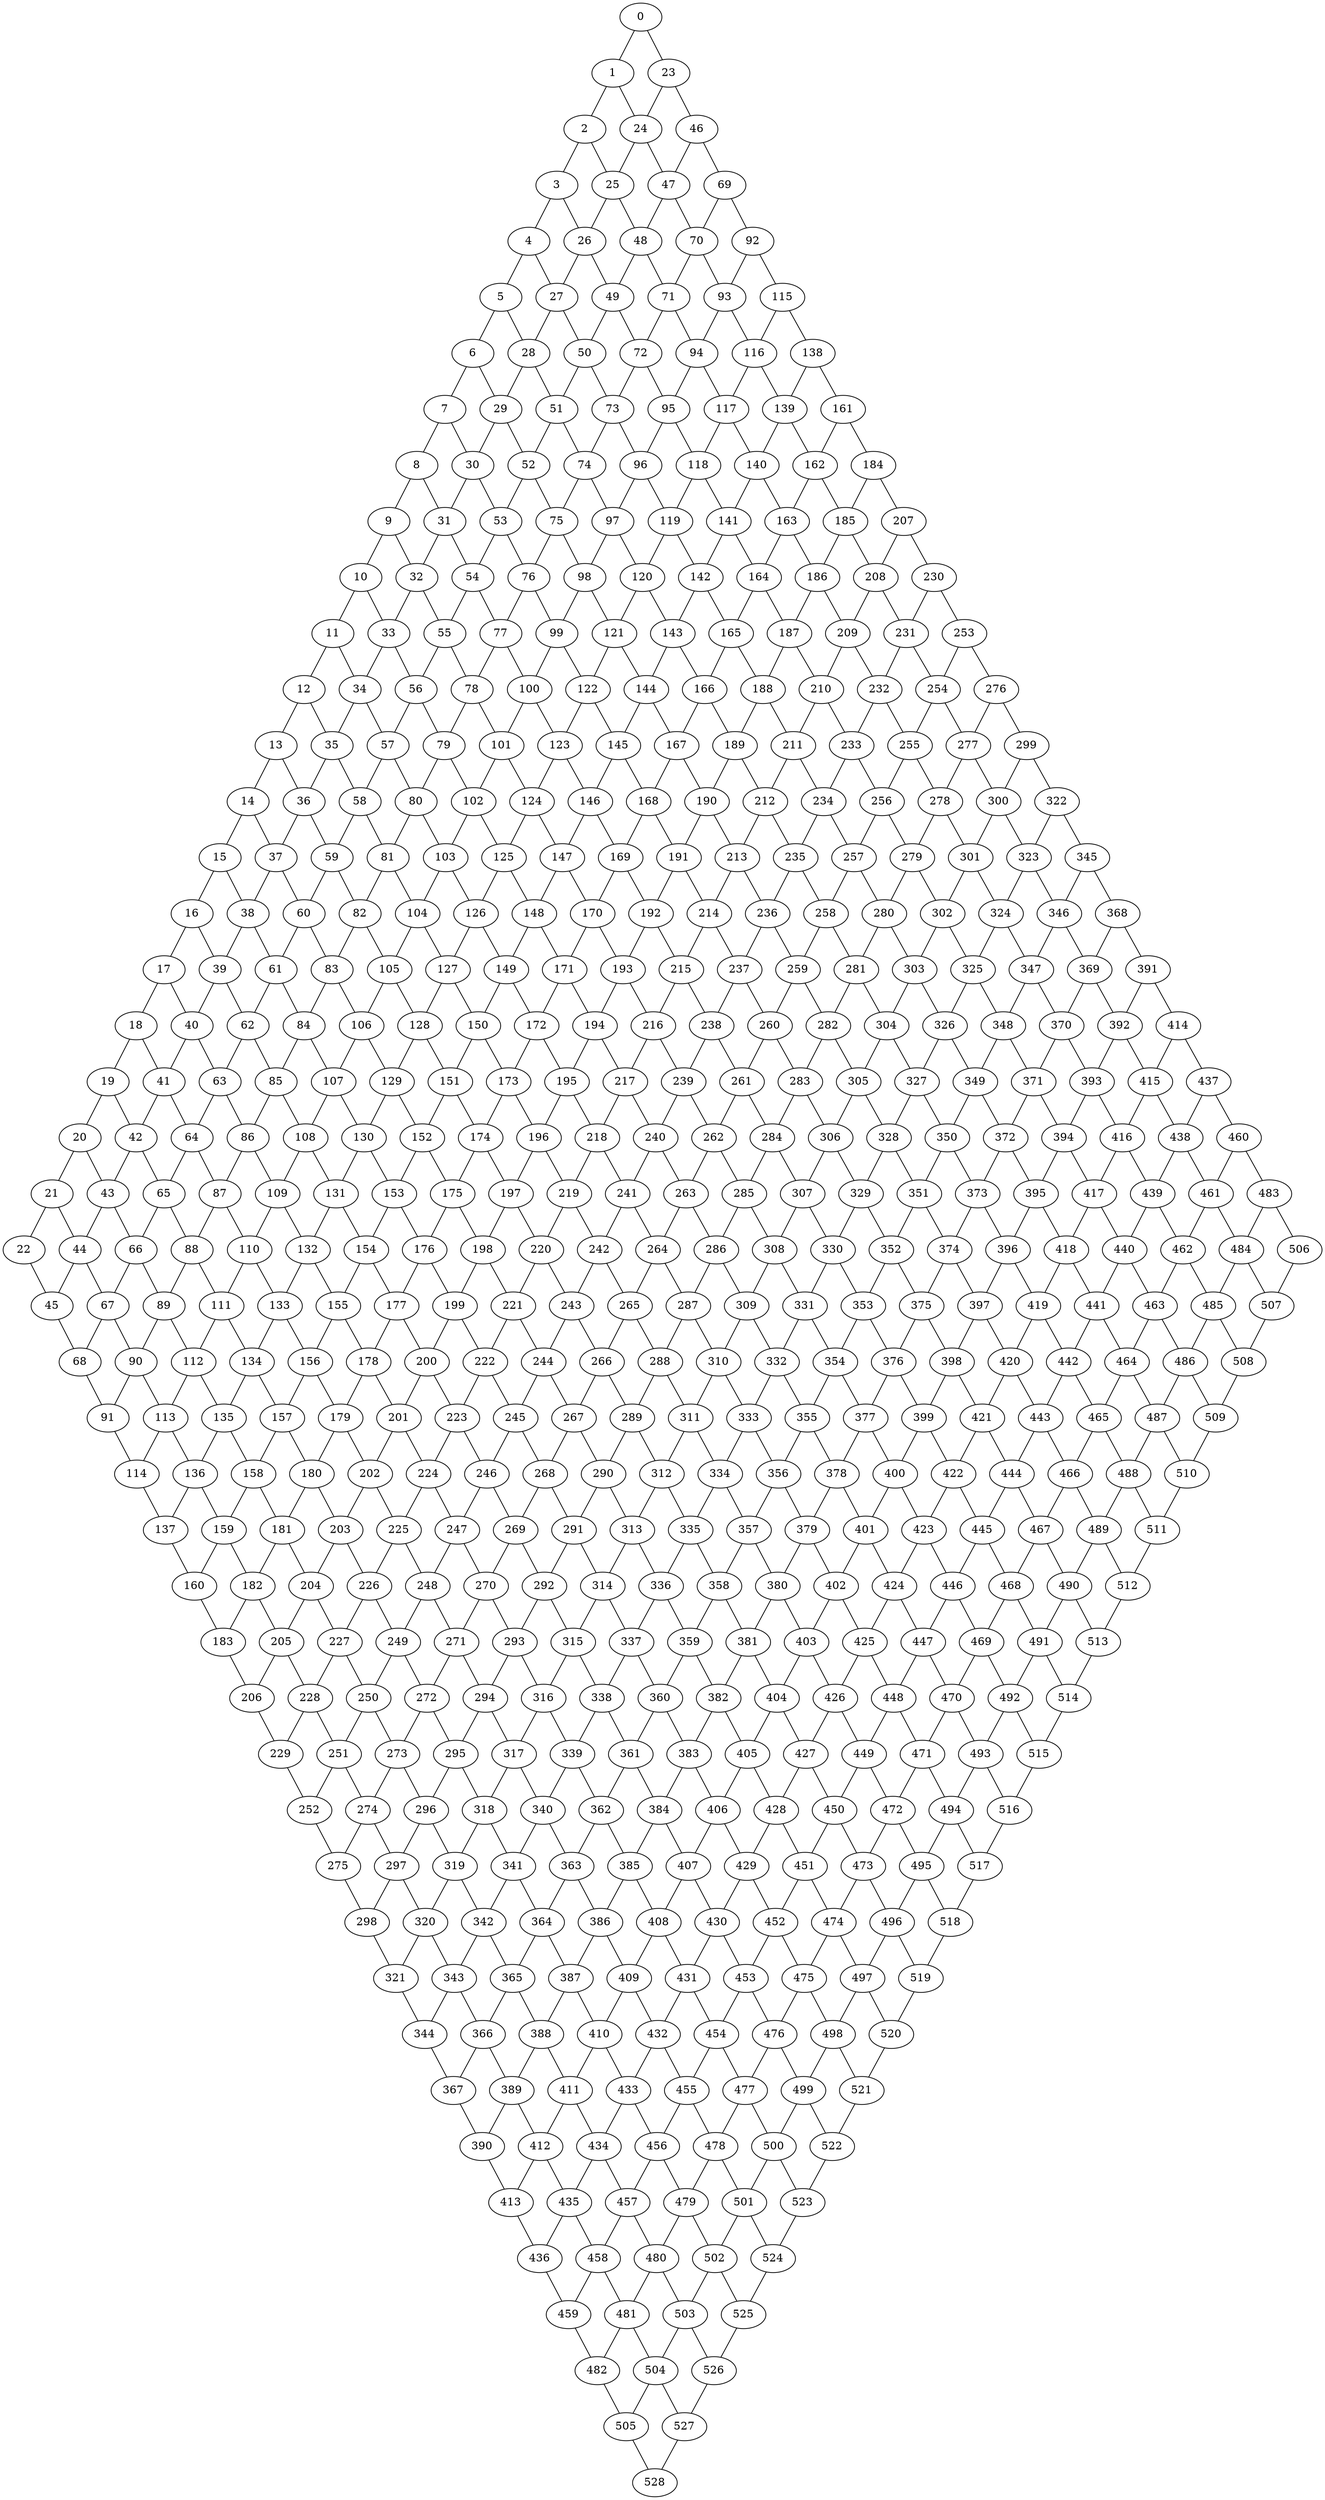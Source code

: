 graph G {
0
1
2
3
4
5
6
7
8
9
10
11
12
13
14
15
16
17
18
19
20
21
22
23
24
25
26
27
28
29
30
31
32
33
34
35
36
37
38
39
40
41
42
43
44
45
46
47
48
49
50
51
52
53
54
55
56
57
58
59
60
61
62
63
64
65
66
67
68
69
70
71
72
73
74
75
76
77
78
79
80
81
82
83
84
85
86
87
88
89
90
91
92
93
94
95
96
97
98
99
100
101
102
103
104
105
106
107
108
109
110
111
112
113
114
115
116
117
118
119
120
121
122
123
124
125
126
127
128
129
130
131
132
133
134
135
136
137
138
139
140
141
142
143
144
145
146
147
148
149
150
151
152
153
154
155
156
157
158
159
160
161
162
163
164
165
166
167
168
169
170
171
172
173
174
175
176
177
178
179
180
181
182
183
184
185
186
187
188
189
190
191
192
193
194
195
196
197
198
199
200
201
202
203
204
205
206
207
208
209
210
211
212
213
214
215
216
217
218
219
220
221
222
223
224
225
226
227
228
229
230
231
232
233
234
235
236
237
238
239
240
241
242
243
244
245
246
247
248
249
250
251
252
253
254
255
256
257
258
259
260
261
262
263
264
265
266
267
268
269
270
271
272
273
274
275
276
277
278
279
280
281
282
283
284
285
286
287
288
289
290
291
292
293
294
295
296
297
298
299
300
301
302
303
304
305
306
307
308
309
310
311
312
313
314
315
316
317
318
319
320
321
322
323
324
325
326
327
328
329
330
331
332
333
334
335
336
337
338
339
340
341
342
343
344
345
346
347
348
349
350
351
352
353
354
355
356
357
358
359
360
361
362
363
364
365
366
367
368
369
370
371
372
373
374
375
376
377
378
379
380
381
382
383
384
385
386
387
388
389
390
391
392
393
394
395
396
397
398
399
400
401
402
403
404
405
406
407
408
409
410
411
412
413
414
415
416
417
418
419
420
421
422
423
424
425
426
427
428
429
430
431
432
433
434
435
436
437
438
439
440
441
442
443
444
445
446
447
448
449
450
451
452
453
454
455
456
457
458
459
460
461
462
463
464
465
466
467
468
469
470
471
472
473
474
475
476
477
478
479
480
481
482
483
484
485
486
487
488
489
490
491
492
493
494
495
496
497
498
499
500
501
502
503
504
505
506
507
508
509
510
511
512
513
514
515
516
517
518
519
520
521
522
523
524
525
526
527
528
0 -- 23
0 -- 1
1 -- 24
1 -- 2
2 -- 25
2 -- 3
3 -- 26
3 -- 4
4 -- 27
4 -- 5
5 -- 28
5 -- 6
6 -- 29
6 -- 7
7 -- 30
7 -- 8
8 -- 31
8 -- 9
9 -- 32
9 -- 10
10 -- 33
10 -- 11
11 -- 34
11 -- 12
12 -- 35
12 -- 13
13 -- 36
13 -- 14
14 -- 37
14 -- 15
15 -- 38
15 -- 16
16 -- 39
16 -- 17
17 -- 40
17 -- 18
18 -- 41
18 -- 19
19 -- 42
19 -- 20
20 -- 43
20 -- 21
21 -- 44
21 -- 22
22 -- 45
23 -- 46
23 -- 24
24 -- 47
24 -- 25
25 -- 48
25 -- 26
26 -- 49
26 -- 27
27 -- 50
27 -- 28
28 -- 51
28 -- 29
29 -- 52
29 -- 30
30 -- 53
30 -- 31
31 -- 54
31 -- 32
32 -- 55
32 -- 33
33 -- 56
33 -- 34
34 -- 57
34 -- 35
35 -- 58
35 -- 36
36 -- 59
36 -- 37
37 -- 60
37 -- 38
38 -- 61
38 -- 39
39 -- 62
39 -- 40
40 -- 63
40 -- 41
41 -- 64
41 -- 42
42 -- 65
42 -- 43
43 -- 66
43 -- 44
44 -- 67
44 -- 45
45 -- 68
46 -- 69
46 -- 47
47 -- 70
47 -- 48
48 -- 71
48 -- 49
49 -- 72
49 -- 50
50 -- 73
50 -- 51
51 -- 74
51 -- 52
52 -- 75
52 -- 53
53 -- 76
53 -- 54
54 -- 77
54 -- 55
55 -- 78
55 -- 56
56 -- 79
56 -- 57
57 -- 80
57 -- 58
58 -- 81
58 -- 59
59 -- 82
59 -- 60
60 -- 83
60 -- 61
61 -- 84
61 -- 62
62 -- 85
62 -- 63
63 -- 86
63 -- 64
64 -- 87
64 -- 65
65 -- 88
65 -- 66
66 -- 89
66 -- 67
67 -- 90
67 -- 68
68 -- 91
69 -- 92
69 -- 70
70 -- 93
70 -- 71
71 -- 94
71 -- 72
72 -- 95
72 -- 73
73 -- 96
73 -- 74
74 -- 97
74 -- 75
75 -- 98
75 -- 76
76 -- 99
76 -- 77
77 -- 100
77 -- 78
78 -- 101
78 -- 79
79 -- 102
79 -- 80
80 -- 103
80 -- 81
81 -- 104
81 -- 82
82 -- 105
82 -- 83
83 -- 106
83 -- 84
84 -- 107
84 -- 85
85 -- 108
85 -- 86
86 -- 109
86 -- 87
87 -- 110
87 -- 88
88 -- 111
88 -- 89
89 -- 112
89 -- 90
90 -- 113
90 -- 91
91 -- 114
92 -- 115
92 -- 93
93 -- 116
93 -- 94
94 -- 117
94 -- 95
95 -- 118
95 -- 96
96 -- 119
96 -- 97
97 -- 120
97 -- 98
98 -- 121
98 -- 99
99 -- 122
99 -- 100
100 -- 123
100 -- 101
101 -- 124
101 -- 102
102 -- 125
102 -- 103
103 -- 126
103 -- 104
104 -- 127
104 -- 105
105 -- 128
105 -- 106
106 -- 129
106 -- 107
107 -- 130
107 -- 108
108 -- 131
108 -- 109
109 -- 132
109 -- 110
110 -- 133
110 -- 111
111 -- 134
111 -- 112
112 -- 135
112 -- 113
113 -- 136
113 -- 114
114 -- 137
115 -- 138
115 -- 116
116 -- 139
116 -- 117
117 -- 140
117 -- 118
118 -- 141
118 -- 119
119 -- 142
119 -- 120
120 -- 143
120 -- 121
121 -- 144
121 -- 122
122 -- 145
122 -- 123
123 -- 146
123 -- 124
124 -- 147
124 -- 125
125 -- 148
125 -- 126
126 -- 149
126 -- 127
127 -- 150
127 -- 128
128 -- 151
128 -- 129
129 -- 152
129 -- 130
130 -- 153
130 -- 131
131 -- 154
131 -- 132
132 -- 155
132 -- 133
133 -- 156
133 -- 134
134 -- 157
134 -- 135
135 -- 158
135 -- 136
136 -- 159
136 -- 137
137 -- 160
138 -- 161
138 -- 139
139 -- 162
139 -- 140
140 -- 163
140 -- 141
141 -- 164
141 -- 142
142 -- 165
142 -- 143
143 -- 166
143 -- 144
144 -- 167
144 -- 145
145 -- 168
145 -- 146
146 -- 169
146 -- 147
147 -- 170
147 -- 148
148 -- 171
148 -- 149
149 -- 172
149 -- 150
150 -- 173
150 -- 151
151 -- 174
151 -- 152
152 -- 175
152 -- 153
153 -- 176
153 -- 154
154 -- 177
154 -- 155
155 -- 178
155 -- 156
156 -- 179
156 -- 157
157 -- 180
157 -- 158
158 -- 181
158 -- 159
159 -- 182
159 -- 160
160 -- 183
161 -- 184
161 -- 162
162 -- 185
162 -- 163
163 -- 186
163 -- 164
164 -- 187
164 -- 165
165 -- 188
165 -- 166
166 -- 189
166 -- 167
167 -- 190
167 -- 168
168 -- 191
168 -- 169
169 -- 192
169 -- 170
170 -- 193
170 -- 171
171 -- 194
171 -- 172
172 -- 195
172 -- 173
173 -- 196
173 -- 174
174 -- 197
174 -- 175
175 -- 198
175 -- 176
176 -- 199
176 -- 177
177 -- 200
177 -- 178
178 -- 201
178 -- 179
179 -- 202
179 -- 180
180 -- 203
180 -- 181
181 -- 204
181 -- 182
182 -- 205
182 -- 183
183 -- 206
184 -- 207
184 -- 185
185 -- 208
185 -- 186
186 -- 209
186 -- 187
187 -- 210
187 -- 188
188 -- 211
188 -- 189
189 -- 212
189 -- 190
190 -- 213
190 -- 191
191 -- 214
191 -- 192
192 -- 215
192 -- 193
193 -- 216
193 -- 194
194 -- 217
194 -- 195
195 -- 218
195 -- 196
196 -- 219
196 -- 197
197 -- 220
197 -- 198
198 -- 221
198 -- 199
199 -- 222
199 -- 200
200 -- 223
200 -- 201
201 -- 224
201 -- 202
202 -- 225
202 -- 203
203 -- 226
203 -- 204
204 -- 227
204 -- 205
205 -- 228
205 -- 206
206 -- 229
207 -- 230
207 -- 208
208 -- 231
208 -- 209
209 -- 232
209 -- 210
210 -- 233
210 -- 211
211 -- 234
211 -- 212
212 -- 235
212 -- 213
213 -- 236
213 -- 214
214 -- 237
214 -- 215
215 -- 238
215 -- 216
216 -- 239
216 -- 217
217 -- 240
217 -- 218
218 -- 241
218 -- 219
219 -- 242
219 -- 220
220 -- 243
220 -- 221
221 -- 244
221 -- 222
222 -- 245
222 -- 223
223 -- 246
223 -- 224
224 -- 247
224 -- 225
225 -- 248
225 -- 226
226 -- 249
226 -- 227
227 -- 250
227 -- 228
228 -- 251
228 -- 229
229 -- 252
230 -- 253
230 -- 231
231 -- 254
231 -- 232
232 -- 255
232 -- 233
233 -- 256
233 -- 234
234 -- 257
234 -- 235
235 -- 258
235 -- 236
236 -- 259
236 -- 237
237 -- 260
237 -- 238
238 -- 261
238 -- 239
239 -- 262
239 -- 240
240 -- 263
240 -- 241
241 -- 264
241 -- 242
242 -- 265
242 -- 243
243 -- 266
243 -- 244
244 -- 267
244 -- 245
245 -- 268
245 -- 246
246 -- 269
246 -- 247
247 -- 270
247 -- 248
248 -- 271
248 -- 249
249 -- 272
249 -- 250
250 -- 273
250 -- 251
251 -- 274
251 -- 252
252 -- 275
253 -- 276
253 -- 254
254 -- 277
254 -- 255
255 -- 278
255 -- 256
256 -- 279
256 -- 257
257 -- 280
257 -- 258
258 -- 281
258 -- 259
259 -- 282
259 -- 260
260 -- 283
260 -- 261
261 -- 284
261 -- 262
262 -- 285
262 -- 263
263 -- 286
263 -- 264
264 -- 287
264 -- 265
265 -- 288
265 -- 266
266 -- 289
266 -- 267
267 -- 290
267 -- 268
268 -- 291
268 -- 269
269 -- 292
269 -- 270
270 -- 293
270 -- 271
271 -- 294
271 -- 272
272 -- 295
272 -- 273
273 -- 296
273 -- 274
274 -- 297
274 -- 275
275 -- 298
276 -- 299
276 -- 277
277 -- 300
277 -- 278
278 -- 301
278 -- 279
279 -- 302
279 -- 280
280 -- 303
280 -- 281
281 -- 304
281 -- 282
282 -- 305
282 -- 283
283 -- 306
283 -- 284
284 -- 307
284 -- 285
285 -- 308
285 -- 286
286 -- 309
286 -- 287
287 -- 310
287 -- 288
288 -- 311
288 -- 289
289 -- 312
289 -- 290
290 -- 313
290 -- 291
291 -- 314
291 -- 292
292 -- 315
292 -- 293
293 -- 316
293 -- 294
294 -- 317
294 -- 295
295 -- 318
295 -- 296
296 -- 319
296 -- 297
297 -- 320
297 -- 298
298 -- 321
299 -- 322
299 -- 300
300 -- 323
300 -- 301
301 -- 324
301 -- 302
302 -- 325
302 -- 303
303 -- 326
303 -- 304
304 -- 327
304 -- 305
305 -- 328
305 -- 306
306 -- 329
306 -- 307
307 -- 330
307 -- 308
308 -- 331
308 -- 309
309 -- 332
309 -- 310
310 -- 333
310 -- 311
311 -- 334
311 -- 312
312 -- 335
312 -- 313
313 -- 336
313 -- 314
314 -- 337
314 -- 315
315 -- 338
315 -- 316
316 -- 339
316 -- 317
317 -- 340
317 -- 318
318 -- 341
318 -- 319
319 -- 342
319 -- 320
320 -- 343
320 -- 321
321 -- 344
322 -- 345
322 -- 323
323 -- 346
323 -- 324
324 -- 347
324 -- 325
325 -- 348
325 -- 326
326 -- 349
326 -- 327
327 -- 350
327 -- 328
328 -- 351
328 -- 329
329 -- 352
329 -- 330
330 -- 353
330 -- 331
331 -- 354
331 -- 332
332 -- 355
332 -- 333
333 -- 356
333 -- 334
334 -- 357
334 -- 335
335 -- 358
335 -- 336
336 -- 359
336 -- 337
337 -- 360
337 -- 338
338 -- 361
338 -- 339
339 -- 362
339 -- 340
340 -- 363
340 -- 341
341 -- 364
341 -- 342
342 -- 365
342 -- 343
343 -- 366
343 -- 344
344 -- 367
345 -- 368
345 -- 346
346 -- 369
346 -- 347
347 -- 370
347 -- 348
348 -- 371
348 -- 349
349 -- 372
349 -- 350
350 -- 373
350 -- 351
351 -- 374
351 -- 352
352 -- 375
352 -- 353
353 -- 376
353 -- 354
354 -- 377
354 -- 355
355 -- 378
355 -- 356
356 -- 379
356 -- 357
357 -- 380
357 -- 358
358 -- 381
358 -- 359
359 -- 382
359 -- 360
360 -- 383
360 -- 361
361 -- 384
361 -- 362
362 -- 385
362 -- 363
363 -- 386
363 -- 364
364 -- 387
364 -- 365
365 -- 388
365 -- 366
366 -- 389
366 -- 367
367 -- 390
368 -- 391
368 -- 369
369 -- 392
369 -- 370
370 -- 393
370 -- 371
371 -- 394
371 -- 372
372 -- 395
372 -- 373
373 -- 396
373 -- 374
374 -- 397
374 -- 375
375 -- 398
375 -- 376
376 -- 399
376 -- 377
377 -- 400
377 -- 378
378 -- 401
378 -- 379
379 -- 402
379 -- 380
380 -- 403
380 -- 381
381 -- 404
381 -- 382
382 -- 405
382 -- 383
383 -- 406
383 -- 384
384 -- 407
384 -- 385
385 -- 408
385 -- 386
386 -- 409
386 -- 387
387 -- 410
387 -- 388
388 -- 411
388 -- 389
389 -- 412
389 -- 390
390 -- 413
391 -- 414
391 -- 392
392 -- 415
392 -- 393
393 -- 416
393 -- 394
394 -- 417
394 -- 395
395 -- 418
395 -- 396
396 -- 419
396 -- 397
397 -- 420
397 -- 398
398 -- 421
398 -- 399
399 -- 422
399 -- 400
400 -- 423
400 -- 401
401 -- 424
401 -- 402
402 -- 425
402 -- 403
403 -- 426
403 -- 404
404 -- 427
404 -- 405
405 -- 428
405 -- 406
406 -- 429
406 -- 407
407 -- 430
407 -- 408
408 -- 431
408 -- 409
409 -- 432
409 -- 410
410 -- 433
410 -- 411
411 -- 434
411 -- 412
412 -- 435
412 -- 413
413 -- 436
414 -- 437
414 -- 415
415 -- 438
415 -- 416
416 -- 439
416 -- 417
417 -- 440
417 -- 418
418 -- 441
418 -- 419
419 -- 442
419 -- 420
420 -- 443
420 -- 421
421 -- 444
421 -- 422
422 -- 445
422 -- 423
423 -- 446
423 -- 424
424 -- 447
424 -- 425
425 -- 448
425 -- 426
426 -- 449
426 -- 427
427 -- 450
427 -- 428
428 -- 451
428 -- 429
429 -- 452
429 -- 430
430 -- 453
430 -- 431
431 -- 454
431 -- 432
432 -- 455
432 -- 433
433 -- 456
433 -- 434
434 -- 457
434 -- 435
435 -- 458
435 -- 436
436 -- 459
437 -- 460
437 -- 438
438 -- 461
438 -- 439
439 -- 462
439 -- 440
440 -- 463
440 -- 441
441 -- 464
441 -- 442
442 -- 465
442 -- 443
443 -- 466
443 -- 444
444 -- 467
444 -- 445
445 -- 468
445 -- 446
446 -- 469
446 -- 447
447 -- 470
447 -- 448
448 -- 471
448 -- 449
449 -- 472
449 -- 450
450 -- 473
450 -- 451
451 -- 474
451 -- 452
452 -- 475
452 -- 453
453 -- 476
453 -- 454
454 -- 477
454 -- 455
455 -- 478
455 -- 456
456 -- 479
456 -- 457
457 -- 480
457 -- 458
458 -- 481
458 -- 459
459 -- 482
460 -- 483
460 -- 461
461 -- 484
461 -- 462
462 -- 485
462 -- 463
463 -- 486
463 -- 464
464 -- 487
464 -- 465
465 -- 488
465 -- 466
466 -- 489
466 -- 467
467 -- 490
467 -- 468
468 -- 491
468 -- 469
469 -- 492
469 -- 470
470 -- 493
470 -- 471
471 -- 494
471 -- 472
472 -- 495
472 -- 473
473 -- 496
473 -- 474
474 -- 497
474 -- 475
475 -- 498
475 -- 476
476 -- 499
476 -- 477
477 -- 500
477 -- 478
478 -- 501
478 -- 479
479 -- 502
479 -- 480
480 -- 503
480 -- 481
481 -- 504
481 -- 482
482 -- 505
483 -- 506
483 -- 484
484 -- 507
484 -- 485
485 -- 508
485 -- 486
486 -- 509
486 -- 487
487 -- 510
487 -- 488
488 -- 511
488 -- 489
489 -- 512
489 -- 490
490 -- 513
490 -- 491
491 -- 514
491 -- 492
492 -- 515
492 -- 493
493 -- 516
493 -- 494
494 -- 517
494 -- 495
495 -- 518
495 -- 496
496 -- 519
496 -- 497
497 -- 520
497 -- 498
498 -- 521
498 -- 499
499 -- 522
499 -- 500
500 -- 523
500 -- 501
501 -- 524
501 -- 502
502 -- 525
502 -- 503
503 -- 526
503 -- 504
504 -- 527
504 -- 505
505 -- 528
506 -- 507
507 -- 508
508 -- 509
509 -- 510
510 -- 511
511 -- 512
512 -- 513
513 -- 514
514 -- 515
515 -- 516
516 -- 517
517 -- 518
518 -- 519
519 -- 520
520 -- 521
521 -- 522
522 -- 523
523 -- 524
524 -- 525
525 -- 526
526 -- 527
527 -- 528
}

